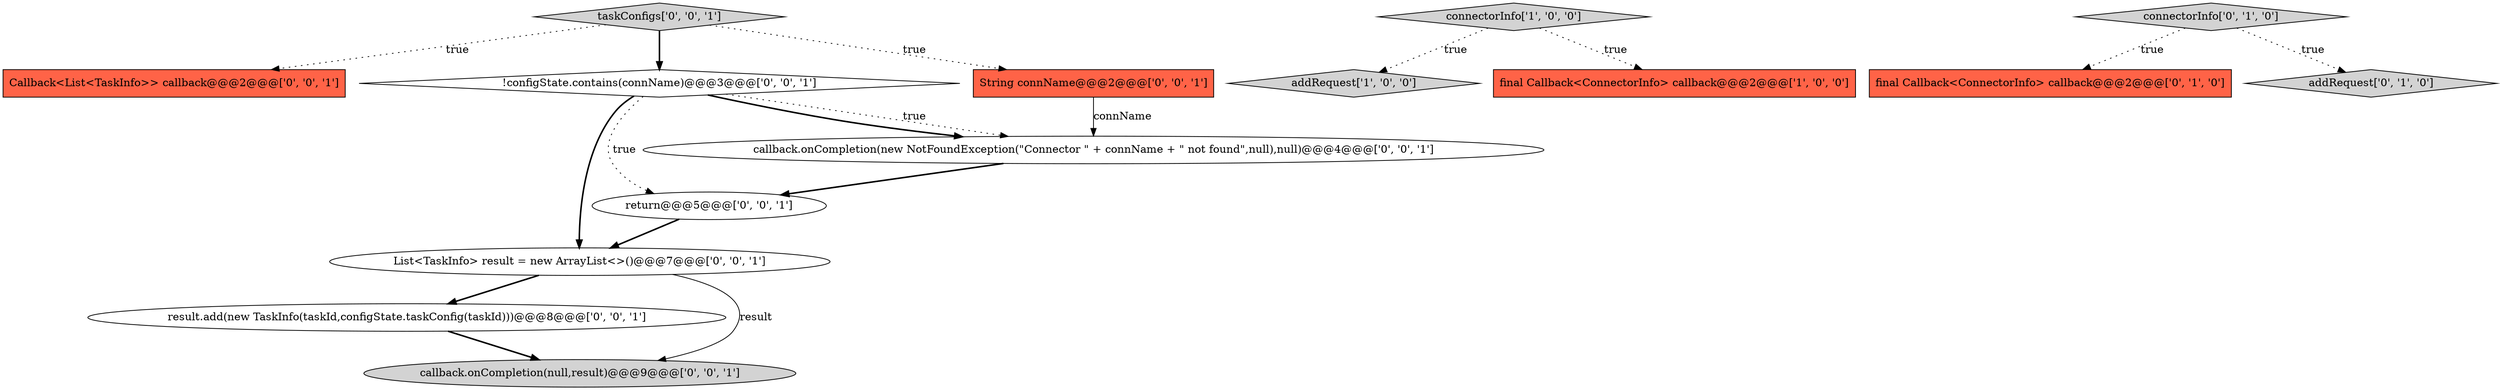 digraph {
14 [style = filled, label = "Callback<List<TaskInfo>> callback@@@2@@@['0', '0', '1']", fillcolor = tomato, shape = box image = "AAA0AAABBB3BBB"];
8 [style = filled, label = "!configState.contains(connName)@@@3@@@['0', '0', '1']", fillcolor = white, shape = diamond image = "AAA0AAABBB3BBB"];
0 [style = filled, label = "addRequest['1', '0', '0']", fillcolor = lightgray, shape = diamond image = "AAA0AAABBB1BBB"];
7 [style = filled, label = "result.add(new TaskInfo(taskId,configState.taskConfig(taskId)))@@@8@@@['0', '0', '1']", fillcolor = white, shape = ellipse image = "AAA0AAABBB3BBB"];
1 [style = filled, label = "final Callback<ConnectorInfo> callback@@@2@@@['1', '0', '0']", fillcolor = tomato, shape = box image = "AAA0AAABBB1BBB"];
3 [style = filled, label = "final Callback<ConnectorInfo> callback@@@2@@@['0', '1', '0']", fillcolor = tomato, shape = box image = "AAA0AAABBB2BBB"];
13 [style = filled, label = "callback.onCompletion(null,result)@@@9@@@['0', '0', '1']", fillcolor = lightgray, shape = ellipse image = "AAA0AAABBB3BBB"];
9 [style = filled, label = "taskConfigs['0', '0', '1']", fillcolor = lightgray, shape = diamond image = "AAA0AAABBB3BBB"];
11 [style = filled, label = "callback.onCompletion(new NotFoundException(\"Connector \" + connName + \" not found\",null),null)@@@4@@@['0', '0', '1']", fillcolor = white, shape = ellipse image = "AAA0AAABBB3BBB"];
6 [style = filled, label = "return@@@5@@@['0', '0', '1']", fillcolor = white, shape = ellipse image = "AAA0AAABBB3BBB"];
2 [style = filled, label = "connectorInfo['1', '0', '0']", fillcolor = lightgray, shape = diamond image = "AAA0AAABBB1BBB"];
4 [style = filled, label = "connectorInfo['0', '1', '0']", fillcolor = lightgray, shape = diamond image = "AAA0AAABBB2BBB"];
5 [style = filled, label = "addRequest['0', '1', '0']", fillcolor = lightgray, shape = diamond image = "AAA0AAABBB2BBB"];
12 [style = filled, label = "String connName@@@2@@@['0', '0', '1']", fillcolor = tomato, shape = box image = "AAA0AAABBB3BBB"];
10 [style = filled, label = "List<TaskInfo> result = new ArrayList<>()@@@7@@@['0', '0', '1']", fillcolor = white, shape = ellipse image = "AAA0AAABBB3BBB"];
4->5 [style = dotted, label="true"];
10->13 [style = solid, label="result"];
2->1 [style = dotted, label="true"];
8->6 [style = dotted, label="true"];
8->11 [style = bold, label=""];
8->11 [style = dotted, label="true"];
10->7 [style = bold, label=""];
2->0 [style = dotted, label="true"];
9->12 [style = dotted, label="true"];
9->8 [style = bold, label=""];
11->6 [style = bold, label=""];
4->3 [style = dotted, label="true"];
9->14 [style = dotted, label="true"];
8->10 [style = bold, label=""];
7->13 [style = bold, label=""];
6->10 [style = bold, label=""];
12->11 [style = solid, label="connName"];
}
